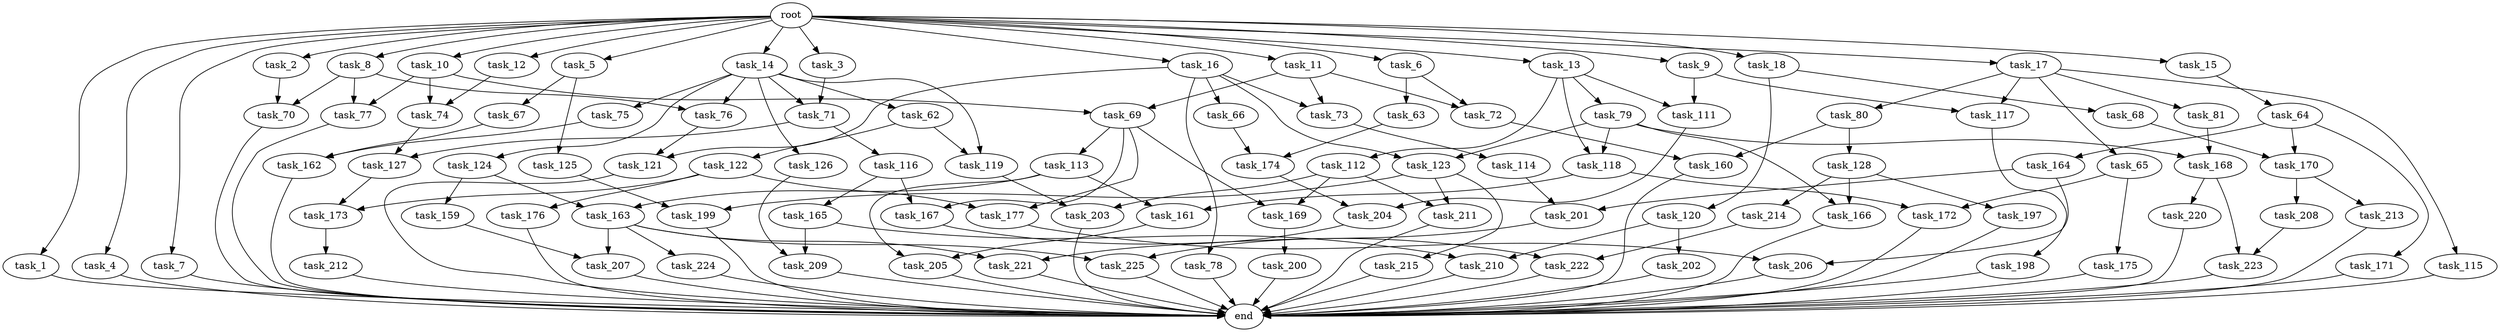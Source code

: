 digraph G {
  root [size="0.000000"];
  task_1 [size="1024.000000"];
  task_2 [size="1024.000000"];
  task_3 [size="1024.000000"];
  task_4 [size="1024.000000"];
  task_5 [size="1024.000000"];
  task_6 [size="1024.000000"];
  task_7 [size="1024.000000"];
  task_8 [size="1024.000000"];
  task_9 [size="1024.000000"];
  task_10 [size="1024.000000"];
  task_11 [size="1024.000000"];
  task_12 [size="1024.000000"];
  task_13 [size="1024.000000"];
  task_14 [size="1024.000000"];
  task_15 [size="1024.000000"];
  task_16 [size="1024.000000"];
  task_17 [size="1024.000000"];
  task_18 [size="1024.000000"];
  task_62 [size="214748364800.000000"];
  task_63 [size="214748364800.000000"];
  task_64 [size="420906795008.000000"];
  task_65 [size="137438953472.000000"];
  task_66 [size="695784701952.000000"];
  task_67 [size="309237645312.000000"];
  task_68 [size="214748364800.000000"];
  task_69 [size="214748364800.000000"];
  task_70 [size="386547056640.000000"];
  task_71 [size="292057776128.000000"];
  task_72 [size="292057776128.000000"];
  task_73 [size="773094113280.000000"];
  task_74 [size="171798691840.000000"];
  task_75 [size="214748364800.000000"];
  task_76 [size="523986010112.000000"];
  task_77 [size="446676598784.000000"];
  task_78 [size="695784701952.000000"];
  task_79 [size="549755813888.000000"];
  task_80 [size="137438953472.000000"];
  task_81 [size="137438953472.000000"];
  task_111 [size="1099511627776.000000"];
  task_112 [size="549755813888.000000"];
  task_113 [size="420906795008.000000"];
  task_114 [size="420906795008.000000"];
  task_115 [size="137438953472.000000"];
  task_116 [size="34359738368.000000"];
  task_117 [size="687194767360.000000"];
  task_118 [size="1099511627776.000000"];
  task_119 [size="429496729600.000000"];
  task_120 [size="214748364800.000000"];
  task_121 [size="730144440320.000000"];
  task_122 [size="214748364800.000000"];
  task_123 [size="1245540515840.000000"];
  task_124 [size="214748364800.000000"];
  task_125 [size="309237645312.000000"];
  task_126 [size="214748364800.000000"];
  task_127 [size="455266533376.000000"];
  task_128 [size="420906795008.000000"];
  task_159 [size="34359738368.000000"];
  task_160 [size="970662608896.000000"];
  task_161 [size="274877906944.000000"];
  task_162 [size="1554778161152.000000"];
  task_163 [size="171798691840.000000"];
  task_164 [size="77309411328.000000"];
  task_165 [size="420906795008.000000"];
  task_166 [size="970662608896.000000"];
  task_167 [size="841813590016.000000"];
  task_168 [size="1245540515840.000000"];
  task_169 [size="498216206336.000000"];
  task_170 [size="292057776128.000000"];
  task_171 [size="77309411328.000000"];
  task_172 [size="352187318272.000000"];
  task_173 [size="773094113280.000000"];
  task_174 [size="910533066752.000000"];
  task_175 [size="214748364800.000000"];
  task_176 [size="77309411328.000000"];
  task_177 [size="498216206336.000000"];
  task_197 [size="420906795008.000000"];
  task_198 [size="858993459200.000000"];
  task_199 [size="249108103168.000000"];
  task_200 [size="214748364800.000000"];
  task_201 [size="1279900254208.000000"];
  task_202 [size="77309411328.000000"];
  task_203 [size="386547056640.000000"];
  task_204 [size="1717986918400.000000"];
  task_205 [size="171798691840.000000"];
  task_206 [size="893353197568.000000"];
  task_207 [size="910533066752.000000"];
  task_208 [size="549755813888.000000"];
  task_209 [size="111669149696.000000"];
  task_210 [size="111669149696.000000"];
  task_211 [size="111669149696.000000"];
  task_212 [size="34359738368.000000"];
  task_213 [size="549755813888.000000"];
  task_214 [size="420906795008.000000"];
  task_215 [size="34359738368.000000"];
  task_220 [size="420906795008.000000"];
  task_221 [size="833223655424.000000"];
  task_222 [size="1116691496960.000000"];
  task_223 [size="1279900254208.000000"];
  task_224 [size="695784701952.000000"];
  task_225 [size="1245540515840.000000"];
  end [size="0.000000"];

  root -> task_1 [size="1.000000"];
  root -> task_2 [size="1.000000"];
  root -> task_3 [size="1.000000"];
  root -> task_4 [size="1.000000"];
  root -> task_5 [size="1.000000"];
  root -> task_6 [size="1.000000"];
  root -> task_7 [size="1.000000"];
  root -> task_8 [size="1.000000"];
  root -> task_9 [size="1.000000"];
  root -> task_10 [size="1.000000"];
  root -> task_11 [size="1.000000"];
  root -> task_12 [size="1.000000"];
  root -> task_13 [size="1.000000"];
  root -> task_14 [size="1.000000"];
  root -> task_15 [size="1.000000"];
  root -> task_16 [size="1.000000"];
  root -> task_17 [size="1.000000"];
  root -> task_18 [size="1.000000"];
  task_1 -> end [size="1.000000"];
  task_2 -> task_70 [size="75497472.000000"];
  task_3 -> task_71 [size="75497472.000000"];
  task_4 -> end [size="1.000000"];
  task_5 -> task_67 [size="301989888.000000"];
  task_5 -> task_125 [size="301989888.000000"];
  task_6 -> task_63 [size="209715200.000000"];
  task_6 -> task_72 [size="209715200.000000"];
  task_7 -> end [size="1.000000"];
  task_8 -> task_70 [size="301989888.000000"];
  task_8 -> task_76 [size="301989888.000000"];
  task_8 -> task_77 [size="301989888.000000"];
  task_9 -> task_111 [size="536870912.000000"];
  task_9 -> task_117 [size="536870912.000000"];
  task_10 -> task_69 [size="134217728.000000"];
  task_10 -> task_74 [size="134217728.000000"];
  task_10 -> task_77 [size="134217728.000000"];
  task_11 -> task_69 [size="75497472.000000"];
  task_11 -> task_72 [size="75497472.000000"];
  task_11 -> task_73 [size="75497472.000000"];
  task_12 -> task_74 [size="33554432.000000"];
  task_13 -> task_79 [size="536870912.000000"];
  task_13 -> task_111 [size="536870912.000000"];
  task_13 -> task_112 [size="536870912.000000"];
  task_13 -> task_118 [size="536870912.000000"];
  task_14 -> task_62 [size="209715200.000000"];
  task_14 -> task_71 [size="209715200.000000"];
  task_14 -> task_75 [size="209715200.000000"];
  task_14 -> task_76 [size="209715200.000000"];
  task_14 -> task_119 [size="209715200.000000"];
  task_14 -> task_124 [size="209715200.000000"];
  task_14 -> task_126 [size="209715200.000000"];
  task_15 -> task_64 [size="411041792.000000"];
  task_16 -> task_66 [size="679477248.000000"];
  task_16 -> task_73 [size="679477248.000000"];
  task_16 -> task_78 [size="679477248.000000"];
  task_16 -> task_121 [size="679477248.000000"];
  task_16 -> task_123 [size="679477248.000000"];
  task_17 -> task_65 [size="134217728.000000"];
  task_17 -> task_80 [size="134217728.000000"];
  task_17 -> task_81 [size="134217728.000000"];
  task_17 -> task_115 [size="134217728.000000"];
  task_17 -> task_117 [size="134217728.000000"];
  task_18 -> task_68 [size="209715200.000000"];
  task_18 -> task_120 [size="209715200.000000"];
  task_62 -> task_119 [size="209715200.000000"];
  task_62 -> task_122 [size="209715200.000000"];
  task_63 -> task_174 [size="679477248.000000"];
  task_64 -> task_164 [size="75497472.000000"];
  task_64 -> task_170 [size="75497472.000000"];
  task_64 -> task_171 [size="75497472.000000"];
  task_65 -> task_172 [size="209715200.000000"];
  task_65 -> task_175 [size="209715200.000000"];
  task_66 -> task_174 [size="209715200.000000"];
  task_67 -> task_162 [size="838860800.000000"];
  task_68 -> task_170 [size="209715200.000000"];
  task_69 -> task_113 [size="411041792.000000"];
  task_69 -> task_167 [size="411041792.000000"];
  task_69 -> task_169 [size="411041792.000000"];
  task_69 -> task_177 [size="411041792.000000"];
  task_70 -> end [size="1.000000"];
  task_71 -> task_116 [size="33554432.000000"];
  task_71 -> task_127 [size="33554432.000000"];
  task_72 -> task_160 [size="536870912.000000"];
  task_73 -> task_114 [size="411041792.000000"];
  task_74 -> task_127 [size="411041792.000000"];
  task_75 -> task_162 [size="679477248.000000"];
  task_76 -> task_121 [size="33554432.000000"];
  task_77 -> end [size="1.000000"];
  task_78 -> end [size="1.000000"];
  task_79 -> task_118 [size="536870912.000000"];
  task_79 -> task_123 [size="536870912.000000"];
  task_79 -> task_166 [size="536870912.000000"];
  task_79 -> task_168 [size="536870912.000000"];
  task_80 -> task_128 [size="411041792.000000"];
  task_80 -> task_160 [size="411041792.000000"];
  task_81 -> task_168 [size="679477248.000000"];
  task_111 -> task_204 [size="838860800.000000"];
  task_112 -> task_169 [size="75497472.000000"];
  task_112 -> task_203 [size="75497472.000000"];
  task_112 -> task_211 [size="75497472.000000"];
  task_113 -> task_161 [size="134217728.000000"];
  task_113 -> task_163 [size="134217728.000000"];
  task_113 -> task_205 [size="134217728.000000"];
  task_114 -> task_201 [size="411041792.000000"];
  task_115 -> end [size="1.000000"];
  task_116 -> task_165 [size="411041792.000000"];
  task_116 -> task_167 [size="411041792.000000"];
  task_117 -> task_198 [size="838860800.000000"];
  task_118 -> task_161 [size="134217728.000000"];
  task_118 -> task_172 [size="134217728.000000"];
  task_119 -> task_203 [size="301989888.000000"];
  task_120 -> task_202 [size="75497472.000000"];
  task_120 -> task_210 [size="75497472.000000"];
  task_121 -> end [size="1.000000"];
  task_122 -> task_173 [size="75497472.000000"];
  task_122 -> task_176 [size="75497472.000000"];
  task_122 -> task_177 [size="75497472.000000"];
  task_123 -> task_199 [size="33554432.000000"];
  task_123 -> task_211 [size="33554432.000000"];
  task_123 -> task_215 [size="33554432.000000"];
  task_124 -> task_159 [size="33554432.000000"];
  task_124 -> task_163 [size="33554432.000000"];
  task_125 -> task_199 [size="209715200.000000"];
  task_126 -> task_209 [size="75497472.000000"];
  task_127 -> task_173 [size="679477248.000000"];
  task_128 -> task_166 [size="411041792.000000"];
  task_128 -> task_197 [size="411041792.000000"];
  task_128 -> task_214 [size="411041792.000000"];
  task_159 -> task_207 [size="209715200.000000"];
  task_160 -> end [size="1.000000"];
  task_161 -> task_205 [size="33554432.000000"];
  task_162 -> end [size="1.000000"];
  task_163 -> task_207 [size="679477248.000000"];
  task_163 -> task_221 [size="679477248.000000"];
  task_163 -> task_224 [size="679477248.000000"];
  task_163 -> task_225 [size="679477248.000000"];
  task_164 -> task_201 [size="838860800.000000"];
  task_164 -> task_206 [size="838860800.000000"];
  task_165 -> task_209 [size="33554432.000000"];
  task_165 -> task_210 [size="33554432.000000"];
  task_166 -> end [size="1.000000"];
  task_167 -> task_222 [size="679477248.000000"];
  task_168 -> task_220 [size="411041792.000000"];
  task_168 -> task_223 [size="411041792.000000"];
  task_169 -> task_200 [size="209715200.000000"];
  task_170 -> task_208 [size="536870912.000000"];
  task_170 -> task_213 [size="536870912.000000"];
  task_171 -> end [size="1.000000"];
  task_172 -> end [size="1.000000"];
  task_173 -> task_212 [size="33554432.000000"];
  task_174 -> task_204 [size="838860800.000000"];
  task_175 -> end [size="1.000000"];
  task_176 -> end [size="1.000000"];
  task_177 -> task_206 [size="33554432.000000"];
  task_197 -> end [size="1.000000"];
  task_198 -> end [size="1.000000"];
  task_199 -> end [size="1.000000"];
  task_200 -> end [size="1.000000"];
  task_201 -> task_225 [size="536870912.000000"];
  task_202 -> end [size="1.000000"];
  task_203 -> end [size="1.000000"];
  task_204 -> task_221 [size="134217728.000000"];
  task_205 -> end [size="1.000000"];
  task_206 -> end [size="1.000000"];
  task_207 -> end [size="1.000000"];
  task_208 -> task_223 [size="838860800.000000"];
  task_209 -> end [size="1.000000"];
  task_210 -> end [size="1.000000"];
  task_211 -> end [size="1.000000"];
  task_212 -> end [size="1.000000"];
  task_213 -> end [size="1.000000"];
  task_214 -> task_222 [size="411041792.000000"];
  task_215 -> end [size="1.000000"];
  task_220 -> end [size="1.000000"];
  task_221 -> end [size="1.000000"];
  task_222 -> end [size="1.000000"];
  task_223 -> end [size="1.000000"];
  task_224 -> end [size="1.000000"];
  task_225 -> end [size="1.000000"];
}
